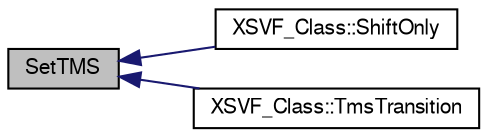digraph G
{
  bgcolor="transparent";
  edge [fontname="FreeSans",fontsize=10,labelfontname="FreeSans",labelfontsize=10];
  node [fontname="FreeSans",fontsize=10,shape=record];
  rankdir=LR;
  Node1 [label="SetTMS",height=0.2,width=0.4,color="black", fillcolor="grey75", style="filled" fontcolor="black"];
  Node1 -> Node2 [dir=back,color="midnightblue",fontsize=10,style="solid",fontname="FreeSans"];
  Node2 [label="XSVF_Class::ShiftOnly",height=0.2,width=0.4,color="black",URL="$class_x_s_v_f___class.html#135263151e9830d5da871ab80b9340d6"];
  Node1 -> Node3 [dir=back,color="midnightblue",fontsize=10,style="solid",fontname="FreeSans"];
  Node3 [label="XSVF_Class::TmsTransition",height=0.2,width=0.4,color="black",URL="$class_x_s_v_f___class.html#fc5d3d4b74dd0d24b1b351f4ad8d4593"];
}
